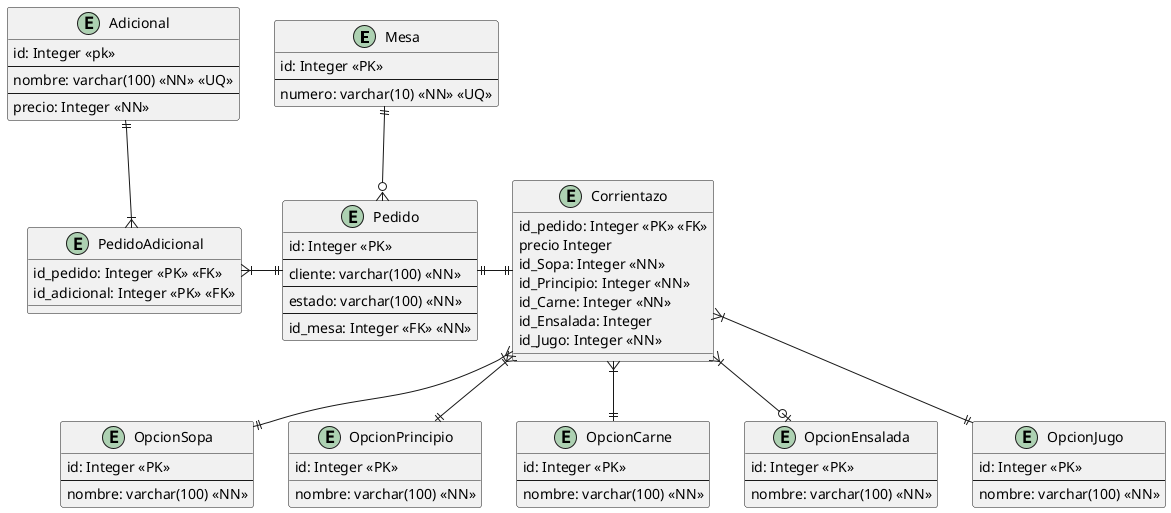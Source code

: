 @startuml "Diagrama Relacional"

Entity Mesa {
    id: Integer <<PK>>
    --
    numero: varchar(10) <<NN>> <<UQ>>
}

Entity Pedido {
    id: Integer <<PK>> 
    --
    cliente: varchar(100) <<NN>>
    --
    estado: varchar(100) <<NN>>
    --
    id_mesa: Integer <<FK>> <<NN>>
}

Entity Adicional {
    id: Integer <<pk>>
    --
    nombre: varchar(100) <<NN>> <<UQ>>
    --
    precio: Integer <<NN>>
}

entity PedidoAdicional {
    id_pedido: Integer <<PK>> <<FK>>
    id_adicional: Integer <<PK>> <<FK>>
}

Entity Corrientazo {
id_pedido: Integer <<PK>> <<FK>>
precio Integer
id_Sopa: Integer <<NN>>
id_Principio: Integer <<NN>>
id_Carne: Integer <<NN>>
id_Ensalada: Integer 
id_Jugo: Integer <<NN>>
}

Entity OpcionSopa {
    id: Integer <<PK>>
    --
    nombre: varchar(100) <<NN>>
}
Entity OpcionPrincipio {
    id: Integer <<PK>>
    nombre: varchar(100) <<NN>>
}
Entity OpcionCarne {
    id: Integer <<PK>>
    --
    nombre: varchar(100) <<NN>>
}
Entity OpcionEnsalada {
    id: Integer <<PK>>
    --
    nombre: varchar(100) <<NN>>
}
Entity OpcionJugo {
    id: Integer <<PK>>
    --
    nombre: varchar(100) <<NN>>
}

Mesa ||--o{ Pedido
Pedido ||-left-|{ PedidoAdicional
Adicional ||--|{ PedidoAdicional

Pedido ||-right-|| Corrientazo

Corrientazo }|--|| OpcionSopa
Corrientazo }|--|| OpcionPrincipio
Corrientazo }|--|| OpcionCarne
Corrientazo }|--o| OpcionEnsalada
Corrientazo }|--|| OpcionJugo



@enduml